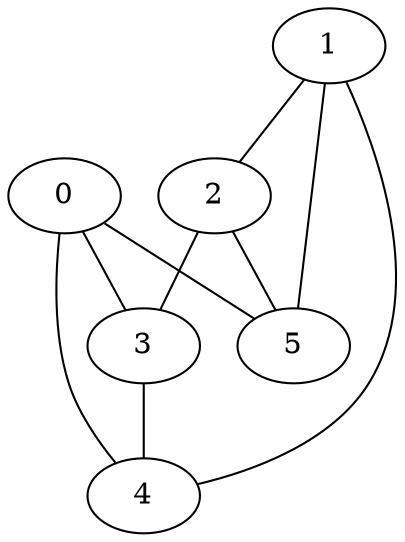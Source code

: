 graph Graphette
{
	0 -- 3;
	0 -- 4;
	0 -- 5;
	1 -- 2;
	1 -- 4;
	1 -- 5;
	2 -- 3;
	2 -- 5;
	3 -- 4;
}